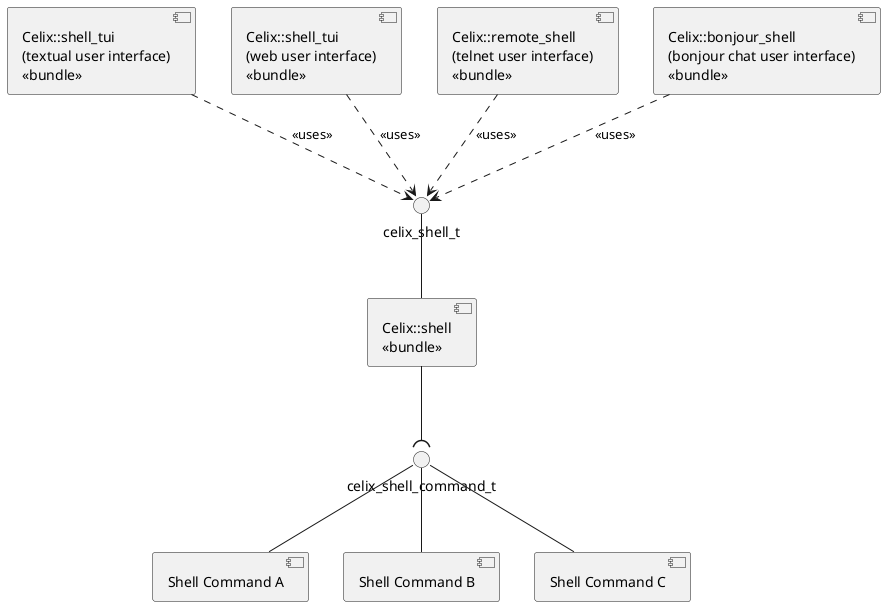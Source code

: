 Licensed to the Apache Software Foundation (ASF) under one or more
contributor license agreements.  See the NOTICE file distributed with
this work for additional information regarding copyright ownership.
The ASF licenses this file to You under the Apache License, Version 2.0
(the "License"); you may not use this file except in compliance with
the License.  You may obtain a copy of the License at

    http://www.apache.org/licenses/LICENSE-2.0

Unless required by applicable law or agreed to in writing, software
distributed under the License is distributed on an "AS IS" BASIS,
WITHOUT WARRANTIES OR CONDITIONS OF ANY KIND, either express or implied.
See the License for the specific language governing permissions and
limitations under the License.

@startuml
skinparam groupInheritance 2
component ShellTUI as "Celix::shell_tui\n(textual user interface)\n<<bundle>>"
component ShellWUI as "Celix::shell_tui\n(web user interface)\n<<bundle>>"
component ShellRemote as "Celix::remote_shell\n(telnet user interface)\n<<bundle>>"
component ShellBonjour as "Celix::bonjour_shell\n(bonjour chat user interface)\n<<bundle>>"
component ShellCommandA as "Shell Command A"
component ShellCommandB as "Shell Command B"
component ShellCommandC as "Shell Command C"
component CelixShell as "Celix::shell\n<<bundle>>"


() Shell as "celix_shell_t"
() ShellCommandService as "celix_shell_command_t"

ShellTUI .down.> Shell: <<uses>>
ShellWUI .down.> Shell: <<uses>>
ShellRemote .down.> Shell: <<uses>>
ShellBonjour .down.> Shell: <<uses>>

CelixShell -up- Shell
CelixShell  --( ShellCommandService


ShellCommandA -up- ShellCommandService
ShellCommandB -up- ShellCommandService
ShellCommandC -up- ShellCommandService

@enduml
